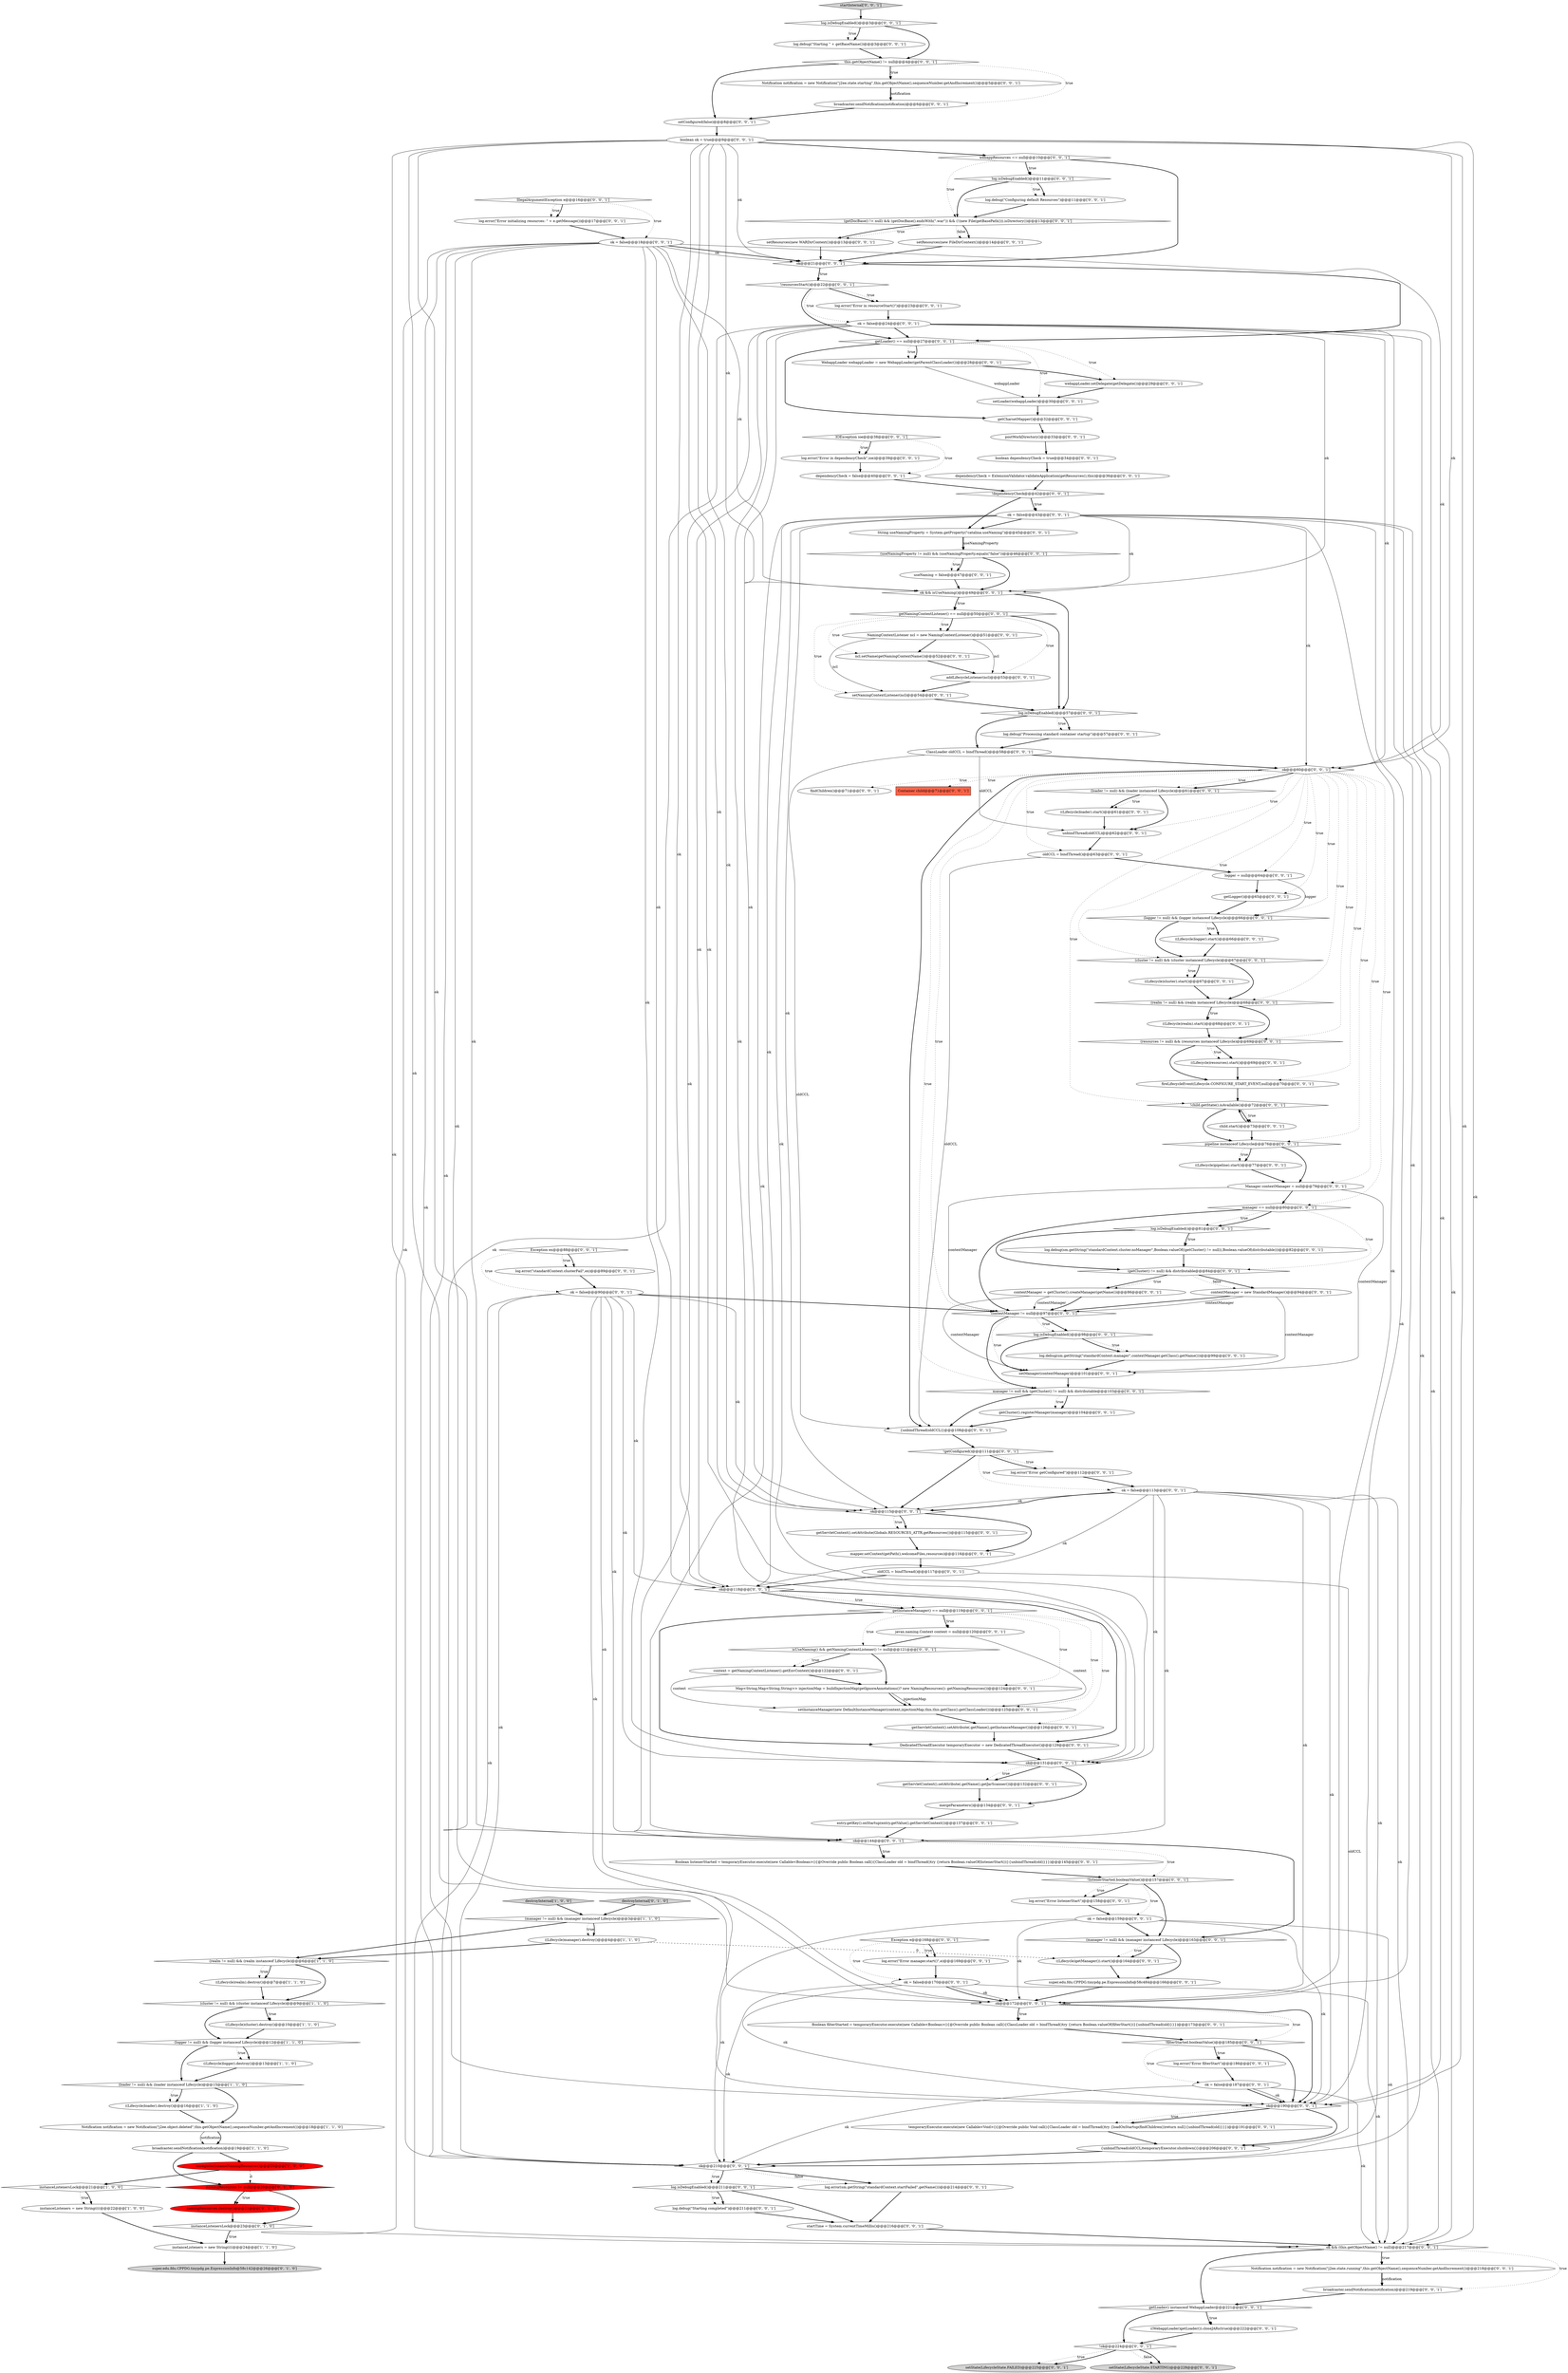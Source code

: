 digraph {
95 [style = filled, label = "log.isDebugEnabled()@@@3@@@['0', '0', '1']", fillcolor = white, shape = diamond image = "AAA0AAABBB3BBB"];
70 [style = filled, label = "log.debug(\"Starting \" + getBaseName())@@@3@@@['0', '0', '1']", fillcolor = white, shape = ellipse image = "AAA0AAABBB3BBB"];
30 [style = filled, label = "Boolean listenerStarted = temporaryExecutor.execute(new Callable<Boolean>(){@Override public Boolean call(){ClassLoader old = bindThread()try {return Boolean.valueOf(listenerStart())}{unbindThread(old)}}})@@@145@@@['0', '0', '1']", fillcolor = white, shape = ellipse image = "AAA0AAABBB3BBB"];
53 [style = filled, label = "log.debug(\"Starting completed\")@@@211@@@['0', '0', '1']", fillcolor = white, shape = ellipse image = "AAA0AAABBB3BBB"];
112 [style = filled, label = "setResources(new FileDirContext())@@@14@@@['0', '0', '1']", fillcolor = white, shape = ellipse image = "AAA0AAABBB3BBB"];
29 [style = filled, label = "log.error(\"Error filterStart\")@@@186@@@['0', '0', '1']", fillcolor = white, shape = ellipse image = "AAA0AAABBB3BBB"];
122 [style = filled, label = "webappLoader.setDelegate(getDelegate())@@@29@@@['0', '0', '1']", fillcolor = white, shape = ellipse image = "AAA0AAABBB3BBB"];
82 [style = filled, label = "broadcaster.sendNotification(notification)@@@6@@@['0', '0', '1']", fillcolor = white, shape = ellipse image = "AAA0AAABBB3BBB"];
86 [style = filled, label = "!resourcesStart()@@@22@@@['0', '0', '1']", fillcolor = white, shape = diamond image = "AAA0AAABBB3BBB"];
111 [style = filled, label = "Boolean filterStarted = temporaryExecutor.execute(new Callable<Boolean>(){@Override public Boolean call(){ClassLoader old = bindThread()try {return Boolean.valueOf(filterStart())}{unbindThread(old)}}})@@@173@@@['0', '0', '1']", fillcolor = white, shape = ellipse image = "AAA0AAABBB3BBB"];
147 [style = filled, label = "boolean ok = true@@@9@@@['0', '0', '1']", fillcolor = white, shape = ellipse image = "AAA0AAABBB3BBB"];
149 [style = filled, label = "logger = null@@@64@@@['0', '0', '1']", fillcolor = white, shape = ellipse image = "AAA0AAABBB3BBB"];
2 [style = filled, label = "instanceListeners = new String((((@@@22@@@['1', '0', '0']", fillcolor = white, shape = ellipse image = "AAA0AAABBB1BBB"];
97 [style = filled, label = "startInternal['0', '0', '1']", fillcolor = lightgray, shape = diamond image = "AAA0AAABBB3BBB"];
26 [style = filled, label = "IOException ioe@@@38@@@['0', '0', '1']", fillcolor = white, shape = diamond image = "AAA0AAABBB3BBB"];
83 [style = filled, label = "setConfigured(false)@@@8@@@['0', '0', '1']", fillcolor = white, shape = ellipse image = "AAA0AAABBB3BBB"];
18 [style = filled, label = "destroyInternal['0', '1', '0']", fillcolor = lightgray, shape = diamond image = "AAA0AAABBB2BBB"];
72 [style = filled, label = "contextManager != null@@@97@@@['0', '0', '1']", fillcolor = white, shape = diamond image = "AAA0AAABBB3BBB"];
22 [style = filled, label = "fireLifecycleEvent(Lifecycle.CONFIGURE_START_EVENT,null)@@@70@@@['0', '0', '1']", fillcolor = white, shape = ellipse image = "AAA0AAABBB3BBB"];
17 [style = filled, label = "instanceListenersLock@@@23@@@['0', '1', '0']", fillcolor = white, shape = diamond image = "AAA0AAABBB2BBB"];
90 [style = filled, label = "ClassLoader oldCCL = bindThread()@@@58@@@['0', '0', '1']", fillcolor = white, shape = ellipse image = "AAA0AAABBB3BBB"];
127 [style = filled, label = "startTime = System.currentTimeMillis()@@@216@@@['0', '0', '1']", fillcolor = white, shape = ellipse image = "AAA0AAABBB3BBB"];
11 [style = filled, label = "(realm != null) && (realm instanceof Lifecycle)@@@6@@@['1', '1', '0']", fillcolor = white, shape = diamond image = "AAA0AAABBB1BBB"];
12 [style = filled, label = "destroyInternal['1', '0', '0']", fillcolor = lightgray, shape = diamond image = "AAA0AAABBB1BBB"];
37 [style = filled, label = "((Lifecycle)logger).start()@@@66@@@['0', '0', '1']", fillcolor = white, shape = ellipse image = "AAA0AAABBB3BBB"];
39 [style = filled, label = "contextManager = getCluster().createManager(getName())@@@86@@@['0', '0', '1']", fillcolor = white, shape = ellipse image = "AAA0AAABBB3BBB"];
1 [style = filled, label = "((Lifecycle)logger).destroy()@@@13@@@['1', '1', '0']", fillcolor = white, shape = ellipse image = "AAA0AAABBB1BBB"];
139 [style = filled, label = "setState(LifecycleState.FAILED)@@@225@@@['0', '0', '1']", fillcolor = lightgray, shape = ellipse image = "AAA0AAABBB3BBB"];
71 [style = filled, label = "this.getObjectName() != null@@@4@@@['0', '0', '1']", fillcolor = white, shape = diamond image = "AAA0AAABBB3BBB"];
51 [style = filled, label = "ok@@@60@@@['0', '0', '1']", fillcolor = white, shape = diamond image = "AAA0AAABBB3BBB"];
57 [style = filled, label = "setLoader(webappLoader)@@@30@@@['0', '0', '1']", fillcolor = white, shape = ellipse image = "AAA0AAABBB3BBB"];
6 [style = filled, label = "broadcaster.sendNotification(notification)@@@19@@@['1', '1', '0']", fillcolor = white, shape = ellipse image = "AAA0AAABBB1BBB"];
81 [style = filled, label = "((Lifecycle)getManager()).start()@@@164@@@['0', '0', '1']", fillcolor = white, shape = ellipse image = "AAA0AAABBB3BBB"];
75 [style = filled, label = "WebappLoader webappLoader = new WebappLoader(getParentClassLoader())@@@28@@@['0', '0', '1']", fillcolor = white, shape = ellipse image = "AAA0AAABBB3BBB"];
136 [style = filled, label = "log.debug(\"Processing standard container startup\")@@@57@@@['0', '0', '1']", fillcolor = white, shape = ellipse image = "AAA0AAABBB3BBB"];
99 [style = filled, label = "ok = false@@@24@@@['0', '0', '1']", fillcolor = white, shape = ellipse image = "AAA0AAABBB3BBB"];
52 [style = filled, label = "oldCCL = bindThread()@@@117@@@['0', '0', '1']", fillcolor = white, shape = ellipse image = "AAA0AAABBB3BBB"];
137 [style = filled, label = "temporaryExecutor.execute(new Callable<Void>(){@Override public Void call(){ClassLoader old = bindThread()try {loadOnStartup(findChildren())return null}{unbindThread(old)}}})@@@191@@@['0', '0', '1']", fillcolor = white, shape = ellipse image = "AAA0AAABBB3BBB"];
68 [style = filled, label = "contextManager = new StandardManager()@@@94@@@['0', '0', '1']", fillcolor = white, shape = ellipse image = "AAA0AAABBB3BBB"];
13 [style = filled, label = "unregister(onameNamingResources)@@@20@@@['1', '0', '0']", fillcolor = red, shape = ellipse image = "AAA1AAABBB1BBB"];
80 [style = filled, label = "log.error(\"Error initializing resources: \" + e.getMessage())@@@17@@@['0', '0', '1']", fillcolor = white, shape = ellipse image = "AAA0AAABBB3BBB"];
156 [style = filled, label = "ok@@@190@@@['0', '0', '1']", fillcolor = white, shape = diamond image = "AAA0AAABBB3BBB"];
8 [style = filled, label = "((Lifecycle)realm).destroy()@@@7@@@['1', '1', '0']", fillcolor = white, shape = ellipse image = "AAA0AAABBB1BBB"];
98 [style = filled, label = "ok = false@@@18@@@['0', '0', '1']", fillcolor = white, shape = ellipse image = "AAA0AAABBB3BBB"];
146 [style = filled, label = "NamingContextListener ncl = new NamingContextListener()@@@51@@@['0', '0', '1']", fillcolor = white, shape = ellipse image = "AAA0AAABBB3BBB"];
32 [style = filled, label = "findChildren()@@@71@@@['0', '0', '1']", fillcolor = white, shape = ellipse image = "AAA0AAABBB3BBB"];
103 [style = filled, label = "setNamingContextListener(ncl)@@@54@@@['0', '0', '1']", fillcolor = white, shape = ellipse image = "AAA0AAABBB3BBB"];
141 [style = filled, label = "(getDocBase() != null) && (getDocBase().endsWith(\".war\")) && (!(new File(getBasePath())).isDirectory())@@@13@@@['0', '0', '1']", fillcolor = white, shape = diamond image = "AAA0AAABBB3BBB"];
38 [style = filled, label = "((Lifecycle)pipeline).start()@@@77@@@['0', '0', '1']", fillcolor = white, shape = ellipse image = "AAA0AAABBB3BBB"];
128 [style = filled, label = "ok@@@21@@@['0', '0', '1']", fillcolor = white, shape = diamond image = "AAA0AAABBB3BBB"];
85 [style = filled, label = "log.debug(sm.getString(\"standardContext.cluster.noManager\",Boolean.valueOf((getCluster() != null)),Boolean.valueOf(distributable)))@@@82@@@['0', '0', '1']", fillcolor = white, shape = ellipse image = "AAA0AAABBB3BBB"];
109 [style = filled, label = "ncl.setName(getNamingContextName())@@@52@@@['0', '0', '1']", fillcolor = white, shape = ellipse image = "AAA0AAABBB3BBB"];
114 [style = filled, label = "boolean dependencyCheck = true@@@34@@@['0', '0', '1']", fillcolor = white, shape = ellipse image = "AAA0AAABBB3BBB"];
21 [style = filled, label = "super.edu.fdu.CPPDG.tinypdg.pe.ExpressionInfo@58c142@@@26@@@['0', '1', '0']", fillcolor = lightgray, shape = ellipse image = "AAA0AAABBB2BBB"];
77 [style = filled, label = "Container child@@@71@@@['0', '0', '1']", fillcolor = tomato, shape = box image = "AAA0AAABBB3BBB"];
63 [style = filled, label = "isUseNaming() && getNamingContextListener() != null@@@121@@@['0', '0', '1']", fillcolor = white, shape = diamond image = "AAA0AAABBB3BBB"];
10 [style = filled, label = "(manager != null) && (manager instanceof Lifecycle)@@@3@@@['1', '1', '0']", fillcolor = white, shape = diamond image = "AAA0AAABBB1BBB"];
48 [style = filled, label = "setManager(contextManager)@@@101@@@['0', '0', '1']", fillcolor = white, shape = ellipse image = "AAA0AAABBB3BBB"];
69 [style = filled, label = "((Lifecycle)realm).start()@@@68@@@['0', '0', '1']", fillcolor = white, shape = ellipse image = "AAA0AAABBB3BBB"];
129 [style = filled, label = "unbindThread(oldCCL)@@@62@@@['0', '0', '1']", fillcolor = white, shape = ellipse image = "AAA0AAABBB3BBB"];
130 [style = filled, label = "(resources != null) && (resources instanceof Lifecycle)@@@69@@@['0', '0', '1']", fillcolor = white, shape = diamond image = "AAA0AAABBB3BBB"];
64 [style = filled, label = "Exception ex@@@88@@@['0', '0', '1']", fillcolor = white, shape = diamond image = "AAA0AAABBB3BBB"];
123 [style = filled, label = "ok = false@@@43@@@['0', '0', '1']", fillcolor = white, shape = ellipse image = "AAA0AAABBB3BBB"];
158 [style = filled, label = "{unbindThread(oldCCL)}@@@108@@@['0', '0', '1']", fillcolor = white, shape = ellipse image = "AAA0AAABBB3BBB"];
33 [style = filled, label = "log.error(\"Error in dependencyCheck\",ioe)@@@39@@@['0', '0', '1']", fillcolor = white, shape = ellipse image = "AAA0AAABBB3BBB"];
31 [style = filled, label = "dependencyCheck = ExtensionValidator.validateApplication(getResources(),this)@@@36@@@['0', '0', '1']", fillcolor = white, shape = ellipse image = "AAA0AAABBB3BBB"];
105 [style = filled, label = "setState(LifecycleState.STARTING)@@@228@@@['0', '0', '1']", fillcolor = lightgray, shape = ellipse image = "AAA0AAABBB3BBB"];
35 [style = filled, label = "!ok@@@224@@@['0', '0', '1']", fillcolor = white, shape = diamond image = "AAA0AAABBB3BBB"];
4 [style = filled, label = "(logger != null) && (logger instanceof Lifecycle)@@@12@@@['1', '1', '0']", fillcolor = white, shape = diamond image = "AAA0AAABBB1BBB"];
126 [style = filled, label = "!filterStarted.booleanValue()@@@185@@@['0', '0', '1']", fillcolor = white, shape = diamond image = "AAA0AAABBB3BBB"];
43 [style = filled, label = "log.error(\"Error listenerStart\")@@@158@@@['0', '0', '1']", fillcolor = white, shape = ellipse image = "AAA0AAABBB3BBB"];
125 [style = filled, label = "javax.naming.Context context = null@@@120@@@['0', '0', '1']", fillcolor = white, shape = ellipse image = "AAA0AAABBB3BBB"];
119 [style = filled, label = "log.debug(\"Configuring default Resources\")@@@11@@@['0', '0', '1']", fillcolor = white, shape = ellipse image = "AAA0AAABBB3BBB"];
117 [style = filled, label = "mergeParameters()@@@134@@@['0', '0', '1']", fillcolor = white, shape = ellipse image = "AAA0AAABBB3BBB"];
152 [style = filled, label = "postWorkDirectory()@@@33@@@['0', '0', '1']", fillcolor = white, shape = ellipse image = "AAA0AAABBB3BBB"];
15 [style = filled, label = "instanceListenersLock@@@21@@@['1', '0', '0']", fillcolor = white, shape = diamond image = "AAA0AAABBB1BBB"];
84 [style = filled, label = "log.isDebugEnabled()@@@11@@@['0', '0', '1']", fillcolor = white, shape = diamond image = "AAA0AAABBB3BBB"];
88 [style = filled, label = "ok@@@115@@@['0', '0', '1']", fillcolor = white, shape = diamond image = "AAA0AAABBB3BBB"];
24 [style = filled, label = "log.isDebugEnabled()@@@211@@@['0', '0', '1']", fillcolor = white, shape = diamond image = "AAA0AAABBB3BBB"];
93 [style = filled, label = "ok && isUseNaming()@@@49@@@['0', '0', '1']", fillcolor = white, shape = diamond image = "AAA0AAABBB3BBB"];
144 [style = filled, label = "!dependencyCheck@@@42@@@['0', '0', '1']", fillcolor = white, shape = diamond image = "AAA0AAABBB3BBB"];
135 [style = filled, label = "Notification notification = new Notification(\"j2ee.state.running\",this.getObjectName(),sequenceNumber.getAndIncrement())@@@218@@@['0', '0', '1']", fillcolor = white, shape = ellipse image = "AAA0AAABBB3BBB"];
54 [style = filled, label = "((Lifecycle)resources).start()@@@69@@@['0', '0', '1']", fillcolor = white, shape = ellipse image = "AAA0AAABBB3BBB"];
59 [style = filled, label = "IllegalArgumentException e@@@16@@@['0', '0', '1']", fillcolor = white, shape = diamond image = "AAA0AAABBB3BBB"];
115 [style = filled, label = "log.error(\"Error manager.start()\",e)@@@169@@@['0', '0', '1']", fillcolor = white, shape = ellipse image = "AAA0AAABBB3BBB"];
62 [style = filled, label = "ok = false@@@170@@@['0', '0', '1']", fillcolor = white, shape = ellipse image = "AAA0AAABBB3BBB"];
60 [style = filled, label = "ok@@@172@@@['0', '0', '1']", fillcolor = white, shape = diamond image = "AAA0AAABBB3BBB"];
153 [style = filled, label = "ok = false@@@113@@@['0', '0', '1']", fillcolor = white, shape = ellipse image = "AAA0AAABBB3BBB"];
89 [style = filled, label = "Map<String,Map<String,String>> injectionMap = buildInjectionMap(getIgnoreAnnotations()? new NamingResources(): getNamingResources())@@@124@@@['0', '0', '1']", fillcolor = white, shape = ellipse image = "AAA0AAABBB3BBB"];
157 [style = filled, label = "dependencyCheck = false@@@40@@@['0', '0', '1']", fillcolor = white, shape = ellipse image = "AAA0AAABBB3BBB"];
133 [style = filled, label = "getServletContext().setAttribute(Globals.RESOURCES_ATTR,getResources())@@@115@@@['0', '0', '1']", fillcolor = white, shape = ellipse image = "AAA0AAABBB3BBB"];
94 [style = filled, label = "ok@@@210@@@['0', '0', '1']", fillcolor = white, shape = diamond image = "AAA0AAABBB3BBB"];
27 [style = filled, label = "DedicatedThreadExecutor temporaryExecutor = new DedicatedThreadExecutor()@@@129@@@['0', '0', '1']", fillcolor = white, shape = ellipse image = "AAA0AAABBB3BBB"];
101 [style = filled, label = "log.error(\"Error getConfigured\")@@@112@@@['0', '0', '1']", fillcolor = white, shape = ellipse image = "AAA0AAABBB3BBB"];
104 [style = filled, label = "(loader != null) && (loader instanceof Lifecycle)@@@61@@@['0', '0', '1']", fillcolor = white, shape = diamond image = "AAA0AAABBB3BBB"];
118 [style = filled, label = "Manager contextManager = null@@@79@@@['0', '0', '1']", fillcolor = white, shape = ellipse image = "AAA0AAABBB3BBB"];
47 [style = filled, label = "getLoader() == null@@@27@@@['0', '0', '1']", fillcolor = white, shape = diamond image = "AAA0AAABBB3BBB"];
36 [style = filled, label = "Notification notification = new Notification(\"j2ee.state.starting\",this.getObjectName(),sequenceNumber.getAndIncrement())@@@5@@@['0', '0', '1']", fillcolor = white, shape = ellipse image = "AAA0AAABBB3BBB"];
44 [style = filled, label = "manager != null && (getCluster() != null) && distributable@@@103@@@['0', '0', '1']", fillcolor = white, shape = diamond image = "AAA0AAABBB3BBB"];
138 [style = filled, label = "!getConfigured()@@@111@@@['0', '0', '1']", fillcolor = white, shape = diamond image = "AAA0AAABBB3BBB"];
5 [style = filled, label = "(cluster != null) && (cluster instanceof Lifecycle)@@@9@@@['1', '1', '0']", fillcolor = white, shape = diamond image = "AAA0AAABBB1BBB"];
9 [style = filled, label = "(loader != null) && (loader instanceof Lifecycle)@@@15@@@['1', '1', '0']", fillcolor = white, shape = diamond image = "AAA0AAABBB1BBB"];
16 [style = filled, label = "Notification notification = new Notification(\"j2ee.object.deleted\",this.getObjectName(),sequenceNumber.getAndIncrement())@@@18@@@['1', '1', '0']", fillcolor = white, shape = ellipse image = "AAA0AAABBB1BBB"];
74 [style = filled, label = "log.isDebugEnabled()@@@98@@@['0', '0', '1']", fillcolor = white, shape = diamond image = "AAA0AAABBB3BBB"];
7 [style = filled, label = "((Lifecycle)cluster).destroy()@@@10@@@['1', '1', '0']", fillcolor = white, shape = ellipse image = "AAA0AAABBB1BBB"];
0 [style = filled, label = "((Lifecycle)loader).destroy()@@@16@@@['1', '1', '0']", fillcolor = white, shape = ellipse image = "AAA0AAABBB1BBB"];
76 [style = filled, label = "ok && (this.getObjectName() != null)@@@217@@@['0', '0', '1']", fillcolor = white, shape = diamond image = "AAA0AAABBB3BBB"];
110 [style = filled, label = "Exception e@@@168@@@['0', '0', '1']", fillcolor = white, shape = diamond image = "AAA0AAABBB3BBB"];
61 [style = filled, label = "oldCCL = bindThread()@@@63@@@['0', '0', '1']", fillcolor = white, shape = ellipse image = "AAA0AAABBB3BBB"];
34 [style = filled, label = "!child.getState().isAvailable()@@@72@@@['0', '0', '1']", fillcolor = white, shape = diamond image = "AAA0AAABBB3BBB"];
142 [style = filled, label = "manager == null@@@80@@@['0', '0', '1']", fillcolor = white, shape = diamond image = "AAA0AAABBB3BBB"];
132 [style = filled, label = "setInstanceManager(new DefaultInstanceManager(context,injectionMap,this,this.getClass().getClassLoader()))@@@125@@@['0', '0', '1']", fillcolor = white, shape = ellipse image = "AAA0AAABBB3BBB"];
145 [style = filled, label = "(getCluster() != null) && distributable@@@84@@@['0', '0', '1']", fillcolor = white, shape = diamond image = "AAA0AAABBB3BBB"];
25 [style = filled, label = "ok = false@@@187@@@['0', '0', '1']", fillcolor = white, shape = ellipse image = "AAA0AAABBB3BBB"];
66 [style = filled, label = "((Lifecycle)cluster).start()@@@67@@@['0', '0', '1']", fillcolor = white, shape = ellipse image = "AAA0AAABBB3BBB"];
107 [style = filled, label = "(useNamingProperty != null) && (useNamingProperty.equals(\"false\"))@@@46@@@['0', '0', '1']", fillcolor = white, shape = diamond image = "AAA0AAABBB3BBB"];
120 [style = filled, label = "webappResources == null@@@10@@@['0', '0', '1']", fillcolor = white, shape = diamond image = "AAA0AAABBB3BBB"];
67 [style = filled, label = "getLoader() instanceof WebappLoader@@@221@@@['0', '0', '1']", fillcolor = white, shape = diamond image = "AAA0AAABBB3BBB"];
79 [style = filled, label = "ok@@@118@@@['0', '0', '1']", fillcolor = white, shape = diamond image = "AAA0AAABBB3BBB"];
87 [style = filled, label = "super.edu.fdu.CPPDG.tinypdg.pe.ExpressionInfo@58c484@@@166@@@['0', '0', '1']", fillcolor = white, shape = ellipse image = "AAA0AAABBB3BBB"];
50 [style = filled, label = "ok = false@@@159@@@['0', '0', '1']", fillcolor = white, shape = ellipse image = "AAA0AAABBB3BBB"];
134 [style = filled, label = "addLifecycleListener(ncl)@@@53@@@['0', '0', '1']", fillcolor = white, shape = ellipse image = "AAA0AAABBB3BBB"];
155 [style = filled, label = "ok@@@144@@@['0', '0', '1']", fillcolor = white, shape = diamond image = "AAA0AAABBB3BBB"];
143 [style = filled, label = "log.isDebugEnabled()@@@81@@@['0', '0', '1']", fillcolor = white, shape = diamond image = "AAA0AAABBB3BBB"];
121 [style = filled, label = "context = getNamingContextListener().getEnvContext()@@@122@@@['0', '0', '1']", fillcolor = white, shape = ellipse image = "AAA0AAABBB3BBB"];
140 [style = filled, label = "(logger != null) && (logger instanceof Lifecycle)@@@66@@@['0', '0', '1']", fillcolor = white, shape = diamond image = "AAA0AAABBB3BBB"];
151 [style = filled, label = "log.debug(sm.getString(\"standardContext.manager\",contextManager.getClass().getName()))@@@99@@@['0', '0', '1']", fillcolor = white, shape = ellipse image = "AAA0AAABBB3BBB"];
28 [style = filled, label = "getServletContext().setAttribute(.getName(),getInstanceManager())@@@126@@@['0', '0', '1']", fillcolor = white, shape = ellipse image = "AAA0AAABBB3BBB"];
148 [style = filled, label = "(realm != null) && (realm instanceof Lifecycle)@@@68@@@['0', '0', '1']", fillcolor = white, shape = diamond image = "AAA0AAABBB3BBB"];
100 [style = filled, label = "((Lifecycle)loader).start()@@@61@@@['0', '0', '1']", fillcolor = white, shape = ellipse image = "AAA0AAABBB3BBB"];
45 [style = filled, label = "!listenerStarted.booleanValue()@@@157@@@['0', '0', '1']", fillcolor = white, shape = diamond image = "AAA0AAABBB3BBB"];
55 [style = filled, label = "entry.getKey().onStartup(entry.getValue(),getServletContext())@@@137@@@['0', '0', '1']", fillcolor = white, shape = ellipse image = "AAA0AAABBB3BBB"];
131 [style = filled, label = "mapper.setContext(getPath(),welcomeFiles,resources)@@@116@@@['0', '0', '1']", fillcolor = white, shape = ellipse image = "AAA0AAABBB3BBB"];
41 [style = filled, label = "setResources(new WARDirContext())@@@13@@@['0', '0', '1']", fillcolor = white, shape = ellipse image = "AAA0AAABBB3BBB"];
42 [style = filled, label = "(manager != null) && (manager instanceof Lifecycle)@@@163@@@['0', '0', '1']", fillcolor = white, shape = diamond image = "AAA0AAABBB3BBB"];
14 [style = filled, label = "((Lifecycle)manager).destroy()@@@4@@@['1', '1', '0']", fillcolor = white, shape = ellipse image = "AAA0AAABBB1BBB"];
91 [style = filled, label = "getCharsetMapper()@@@32@@@['0', '0', '1']", fillcolor = white, shape = ellipse image = "AAA0AAABBB3BBB"];
96 [style = filled, label = "{unbindThread(oldCCL)temporaryExecutor.shutdown()}@@@206@@@['0', '0', '1']", fillcolor = white, shape = ellipse image = "AAA0AAABBB3BBB"];
124 [style = filled, label = "useNaming = false@@@47@@@['0', '0', '1']", fillcolor = white, shape = ellipse image = "AAA0AAABBB3BBB"];
49 [style = filled, label = "log.error(sm.getString(\"standardContext.startFailed\",getName()))@@@214@@@['0', '0', '1']", fillcolor = white, shape = ellipse image = "AAA0AAABBB3BBB"];
106 [style = filled, label = "log.error(\"standardContext.clusterFail\",ex)@@@89@@@['0', '0', '1']", fillcolor = white, shape = ellipse image = "AAA0AAABBB3BBB"];
102 [style = filled, label = "pipeline instanceof Lifecycle@@@76@@@['0', '0', '1']", fillcolor = white, shape = diamond image = "AAA0AAABBB3BBB"];
150 [style = filled, label = "ok@@@131@@@['0', '0', '1']", fillcolor = white, shape = diamond image = "AAA0AAABBB3BBB"];
19 [style = filled, label = "namingResources != null@@@20@@@['0', '1', '0']", fillcolor = red, shape = diamond image = "AAA1AAABBB2BBB"];
56 [style = filled, label = "log.error(\"Error in resourceStart()\")@@@23@@@['0', '0', '1']", fillcolor = white, shape = ellipse image = "AAA0AAABBB3BBB"];
23 [style = filled, label = "String useNamingProperty = System.getProperty(\"catalina.useNaming\")@@@45@@@['0', '0', '1']", fillcolor = white, shape = ellipse image = "AAA0AAABBB3BBB"];
113 [style = filled, label = "getLogger()@@@65@@@['0', '0', '1']", fillcolor = white, shape = ellipse image = "AAA0AAABBB3BBB"];
108 [style = filled, label = "getCluster().registerManager(manager)@@@104@@@['0', '0', '1']", fillcolor = white, shape = ellipse image = "AAA0AAABBB3BBB"];
116 [style = filled, label = "log.isDebugEnabled()@@@57@@@['0', '0', '1']", fillcolor = white, shape = diamond image = "AAA0AAABBB3BBB"];
154 [style = filled, label = "getNamingContextListener() == null@@@50@@@['0', '0', '1']", fillcolor = white, shape = diamond image = "AAA0AAABBB3BBB"];
3 [style = filled, label = "instanceListeners = new String((((@@@24@@@['1', '1', '0']", fillcolor = white, shape = ellipse image = "AAA0AAABBB1BBB"];
46 [style = filled, label = "broadcaster.sendNotification(notification)@@@219@@@['0', '0', '1']", fillcolor = white, shape = ellipse image = "AAA0AAABBB3BBB"];
58 [style = filled, label = "child.start()@@@73@@@['0', '0', '1']", fillcolor = white, shape = ellipse image = "AAA0AAABBB3BBB"];
73 [style = filled, label = "getInstanceManager() == null@@@119@@@['0', '0', '1']", fillcolor = white, shape = diamond image = "AAA0AAABBB3BBB"];
92 [style = filled, label = "((WebappLoader)getLoader()).closeJARs(true)@@@222@@@['0', '0', '1']", fillcolor = white, shape = ellipse image = "AAA0AAABBB3BBB"];
78 [style = filled, label = "(cluster != null) && (cluster instanceof Lifecycle)@@@67@@@['0', '0', '1']", fillcolor = white, shape = diamond image = "AAA0AAABBB3BBB"];
65 [style = filled, label = "getServletContext().setAttribute(.getName(),getJarScanner())@@@132@@@['0', '0', '1']", fillcolor = white, shape = ellipse image = "AAA0AAABBB3BBB"];
40 [style = filled, label = "ok = false@@@90@@@['0', '0', '1']", fillcolor = white, shape = ellipse image = "AAA0AAABBB3BBB"];
20 [style = filled, label = "namingResources.destroy()@@@21@@@['0', '1', '0']", fillcolor = red, shape = ellipse image = "AAA1AAABBB2BBB"];
146->103 [style = solid, label="ncl"];
123->88 [style = solid, label="ok"];
79->27 [style = bold, label=""];
73->63 [style = dotted, label="true"];
62->156 [style = solid, label="ok"];
150->117 [style = bold, label=""];
111->126 [style = bold, label=""];
71->36 [style = dotted, label="true"];
123->155 [style = solid, label="ok"];
40->79 [style = solid, label="ok"];
36->82 [style = bold, label=""];
156->137 [style = bold, label=""];
155->30 [style = bold, label=""];
110->115 [style = dotted, label="true"];
42->81 [style = dotted, label="true"];
123->93 [style = solid, label="ok"];
142->143 [style = dotted, label="true"];
39->48 [style = solid, label="contextManager"];
87->60 [style = bold, label=""];
24->53 [style = bold, label=""];
40->156 [style = solid, label="ok"];
93->154 [style = bold, label=""];
67->92 [style = dotted, label="true"];
53->127 [style = bold, label=""];
99->79 [style = solid, label="ok"];
34->102 [style = bold, label=""];
88->133 [style = bold, label=""];
62->60 [style = bold, label=""];
155->45 [style = dotted, label="true"];
78->66 [style = bold, label=""];
51->149 [style = dotted, label="true"];
17->3 [style = dotted, label="true"];
16->6 [style = solid, label="notification"];
40->76 [style = solid, label="ok"];
154->103 [style = dotted, label="true"];
79->73 [style = dotted, label="true"];
110->62 [style = dotted, label="true"];
13->15 [style = bold, label=""];
51->102 [style = dotted, label="true"];
101->153 [style = bold, label=""];
67->35 [style = bold, label=""];
25->156 [style = bold, label=""];
153->150 [style = solid, label="ok"];
4->9 [style = bold, label=""];
94->49 [style = bold, label=""];
26->33 [style = dotted, label="true"];
123->79 [style = solid, label="ok"];
118->142 [style = bold, label=""];
60->111 [style = dotted, label="true"];
50->94 [style = solid, label="ok"];
42->81 [style = bold, label=""];
130->22 [style = bold, label=""];
27->150 [style = bold, label=""];
93->154 [style = dotted, label="true"];
97->95 [style = bold, label=""];
147->150 [style = solid, label="ok"];
18->10 [style = bold, label=""];
5->4 [style = bold, label=""];
4->1 [style = bold, label=""];
72->48 [style = dotted, label="true"];
125->63 [style = bold, label=""];
123->150 [style = solid, label="ok"];
51->104 [style = dotted, label="true"];
20->17 [style = bold, label=""];
72->74 [style = bold, label=""];
43->50 [style = bold, label=""];
37->78 [style = bold, label=""];
144->123 [style = dotted, label="true"];
13->19 [style = dashed, label="0"];
144->23 [style = bold, label=""];
69->130 [style = bold, label=""];
147->88 [style = solid, label="ok"];
88->133 [style = dotted, label="true"];
35->139 [style = dotted, label="true"];
51->104 [style = bold, label=""];
35->105 [style = dotted, label="false"];
99->51 [style = solid, label="ok"];
89->132 [style = solid, label="injectionMap"];
73->132 [style = dotted, label="true"];
99->155 [style = solid, label="ok"];
47->57 [style = dotted, label="true"];
51->44 [style = dotted, label="true"];
142->143 [style = bold, label=""];
94->24 [style = bold, label=""];
51->32 [style = dotted, label="true"];
144->123 [style = bold, label=""];
44->158 [style = bold, label=""];
35->105 [style = bold, label=""];
73->27 [style = bold, label=""];
86->99 [style = dotted, label="true"];
4->1 [style = dotted, label="true"];
123->51 [style = solid, label="ok"];
44->108 [style = bold, label=""];
61->149 [style = bold, label=""];
65->117 [style = bold, label=""];
147->128 [style = solid, label="ok"];
142->72 [style = bold, label=""];
34->58 [style = bold, label=""];
107->93 [style = bold, label=""];
150->65 [style = bold, label=""];
12->10 [style = bold, label=""];
116->136 [style = bold, label=""];
70->71 [style = bold, label=""];
147->93 [style = solid, label="ok"];
11->8 [style = dotted, label="true"];
126->25 [style = dotted, label="true"];
149->140 [style = solid, label="logger"];
64->106 [style = bold, label=""];
10->11 [style = bold, label=""];
90->51 [style = bold, label=""];
98->128 [style = bold, label=""];
66->148 [style = bold, label=""];
73->125 [style = bold, label=""];
138->101 [style = dotted, label="true"];
86->56 [style = bold, label=""];
126->156 [style = bold, label=""];
128->86 [style = bold, label=""];
124->93 [style = bold, label=""];
147->120 [style = bold, label=""];
15->2 [style = dotted, label="true"];
16->6 [style = bold, label=""];
107->124 [style = dotted, label="true"];
48->44 [style = bold, label=""];
44->108 [style = dotted, label="true"];
118->48 [style = solid, label="contextManager"];
74->151 [style = dotted, label="true"];
75->57 [style = solid, label="webappLoader"];
130->54 [style = bold, label=""];
135->46 [style = solid, label="notification"];
154->146 [style = bold, label=""];
23->107 [style = solid, label="useNamingProperty"];
122->57 [style = bold, label=""];
145->68 [style = bold, label=""];
58->34 [style = bold, label=""];
68->48 [style = solid, label="contextManager"];
73->89 [style = dotted, label="true"];
76->46 [style = dotted, label="true"];
90->129 [style = solid, label="oldCCL"];
40->150 [style = solid, label="ok"];
98->156 [style = solid, label="ok"];
71->83 [style = bold, label=""];
100->129 [style = bold, label=""];
81->87 [style = bold, label=""];
153->60 [style = solid, label="ok"];
153->94 [style = solid, label="ok"];
103->116 [style = bold, label=""];
98->155 [style = solid, label="ok"];
2->3 [style = bold, label=""];
95->71 [style = bold, label=""];
155->42 [style = bold, label=""];
72->74 [style = dotted, label="true"];
50->156 [style = solid, label="ok"];
50->60 [style = solid, label="ok"];
154->146 [style = dotted, label="true"];
82->83 [style = bold, label=""];
95->70 [style = bold, label=""];
140->37 [style = bold, label=""];
120->84 [style = dotted, label="true"];
138->153 [style = dotted, label="true"];
11->5 [style = bold, label=""];
60->156 [style = bold, label=""];
59->80 [style = dotted, label="true"];
50->42 [style = bold, label=""];
151->48 [style = bold, label=""];
133->131 [style = bold, label=""];
17->3 [style = bold, label=""];
3->21 [style = bold, label=""];
134->103 [style = bold, label=""];
47->75 [style = bold, label=""];
147->51 [style = solid, label="ok"];
67->92 [style = bold, label=""];
99->156 [style = solid, label="ok"];
51->72 [style = dotted, label="true"];
24->53 [style = dotted, label="true"];
15->2 [style = bold, label=""];
153->155 [style = solid, label="ok"];
9->0 [style = bold, label=""];
85->145 [style = bold, label=""];
138->88 [style = bold, label=""];
84->119 [style = bold, label=""];
154->116 [style = bold, label=""];
19->20 [style = dotted, label="true"];
88->131 [style = bold, label=""];
60->111 [style = bold, label=""];
34->58 [style = dotted, label="true"];
128->47 [style = bold, label=""];
98->60 [style = solid, label="ok"];
10->14 [style = dotted, label="true"];
142->145 [style = dotted, label="true"];
71->82 [style = dotted, label="true"];
8->5 [style = bold, label=""];
22->34 [style = bold, label=""];
49->127 [style = bold, label=""];
98->94 [style = solid, label="ok"];
51->22 [style = dotted, label="true"];
56->99 [style = bold, label=""];
98->51 [style = solid, label="ok"];
149->113 [style = bold, label=""];
26->33 [style = bold, label=""];
123->76 [style = solid, label="ok"];
78->66 [style = dotted, label="true"];
152->114 [style = bold, label=""];
25->76 [style = solid, label="ok"];
104->129 [style = bold, label=""];
63->121 [style = bold, label=""];
123->23 [style = bold, label=""];
127->76 [style = bold, label=""];
84->119 [style = dotted, label="true"];
80->98 [style = bold, label=""];
68->72 [style = solid, label="contextManager"];
23->107 [style = bold, label=""];
107->124 [style = bold, label=""];
24->127 [style = bold, label=""];
86->47 [style = bold, label=""];
47->122 [style = dotted, label="true"];
140->37 [style = dotted, label="true"];
147->79 [style = solid, label="ok"];
98->93 [style = solid, label="ok"];
31->144 [style = bold, label=""];
51->77 [style = dotted, label="true"];
55->155 [style = bold, label=""];
62->94 [style = solid, label="ok"];
45->43 [style = bold, label=""];
140->78 [style = bold, label=""];
98->76 [style = solid, label="ok"];
73->28 [style = dotted, label="true"];
51->129 [style = dotted, label="true"];
99->150 [style = solid, label="ok"];
123->60 [style = solid, label="ok"];
145->39 [style = bold, label=""];
64->40 [style = dotted, label="true"];
110->115 [style = bold, label=""];
51->34 [style = dotted, label="true"];
147->156 [style = solid, label="ok"];
63->121 [style = dotted, label="true"];
148->130 [style = bold, label=""];
147->76 [style = solid, label="ok"];
42->87 [style = bold, label=""];
153->88 [style = solid, label="ok"];
45->50 [style = dotted, label="true"];
147->155 [style = solid, label="ok"];
143->85 [style = dotted, label="true"];
39->72 [style = bold, label=""];
36->82 [style = solid, label="notification"];
153->156 [style = solid, label="ok"];
5->7 [style = dotted, label="true"];
86->56 [style = dotted, label="true"];
116->90 [style = bold, label=""];
99->60 [style = solid, label="ok"];
64->106 [style = dotted, label="true"];
131->52 [style = bold, label=""];
62->60 [style = solid, label="ok"];
59->80 [style = bold, label=""];
0->16 [style = bold, label=""];
99->94 [style = solid, label="ok"];
126->29 [style = bold, label=""];
125->132 [style = solid, label="context"];
126->29 [style = dotted, label="true"];
59->98 [style = dotted, label="true"];
96->94 [style = bold, label=""];
147->94 [style = solid, label="ok"];
95->70 [style = dotted, label="true"];
51->61 [style = dotted, label="true"];
19->17 [style = bold, label=""];
74->48 [style = bold, label=""];
54->22 [style = bold, label=""];
135->46 [style = bold, label=""];
141->112 [style = bold, label=""];
1->9 [style = bold, label=""];
98->88 [style = solid, label="ok"];
46->67 [style = bold, label=""];
6->13 [style = bold, label=""];
51->158 [style = bold, label=""];
106->40 [style = bold, label=""];
35->139 [style = bold, label=""];
145->39 [style = dotted, label="true"];
92->35 [style = bold, label=""];
51->140 [style = dotted, label="true"];
40->155 [style = solid, label="ok"];
90->158 [style = solid, label="oldCCL"];
120->128 [style = bold, label=""];
143->145 [style = bold, label=""];
91->152 [style = bold, label=""];
158->138 [style = bold, label=""];
39->72 [style = solid, label="contextManager"];
74->151 [style = bold, label=""];
98->128 [style = solid, label="ok"];
51->148 [style = dotted, label="true"];
154->109 [style = dotted, label="true"];
61->158 [style = solid, label="oldCCL"];
128->86 [style = dotted, label="true"];
98->79 [style = solid, label="ok"];
89->132 [style = bold, label=""];
98->150 [style = solid, label="ok"];
116->136 [style = dotted, label="true"];
25->156 [style = solid, label="ok"];
28->27 [style = bold, label=""];
40->88 [style = solid, label="ok"];
123->156 [style = solid, label="ok"];
136->90 [style = bold, label=""];
114->31 [style = bold, label=""];
51->130 [style = dotted, label="true"];
104->100 [style = dotted, label="true"];
99->88 [style = solid, label="ok"];
147->60 [style = solid, label="ok"];
14->81 [style = dashed, label="0"];
76->135 [style = bold, label=""];
155->30 [style = dotted, label="true"];
62->76 [style = solid, label="ok"];
156->137 [style = dotted, label="true"];
157->144 [style = bold, label=""];
40->94 [style = solid, label="ok"];
41->128 [style = bold, label=""];
52->96 [style = solid, label="oldCCL"];
9->16 [style = bold, label=""];
121->89 [style = bold, label=""];
50->76 [style = solid, label="ok"];
75->122 [style = bold, label=""];
102->38 [style = dotted, label="true"];
73->125 [style = dotted, label="true"];
45->42 [style = bold, label=""];
141->41 [style = dotted, label="true"];
83->147 [style = bold, label=""];
40->72 [style = bold, label=""];
14->11 [style = bold, label=""];
45->43 [style = dotted, label="true"];
138->101 [style = bold, label=""];
129->61 [style = bold, label=""];
68->72 [style = bold, label=""];
99->93 [style = solid, label="ok"];
10->14 [style = bold, label=""];
93->116 [style = bold, label=""];
19->20 [style = bold, label=""];
141->112 [style = dotted, label="false"];
99->76 [style = solid, label="ok"];
94->24 [style = dotted, label="true"];
51->78 [style = dotted, label="true"];
78->148 [style = bold, label=""];
154->134 [style = dotted, label="true"];
94->49 [style = dotted, label="false"];
145->68 [style = dotted, label="false"];
71->36 [style = bold, label=""];
72->44 [style = bold, label=""];
153->76 [style = solid, label="ok"];
47->91 [style = bold, label=""];
63->89 [style = bold, label=""];
148->69 [style = bold, label=""];
102->38 [style = bold, label=""];
60->126 [style = dotted, label="true"];
51->142 [style = dotted, label="true"];
11->8 [style = bold, label=""];
76->135 [style = dotted, label="true"];
5->7 [style = bold, label=""];
108->158 [style = bold, label=""];
153->88 [style = bold, label=""];
130->54 [style = dotted, label="true"];
123->94 [style = solid, label="ok"];
40->60 [style = solid, label="ok"];
52->79 [style = bold, label=""];
58->102 [style = bold, label=""];
132->28 [style = bold, label=""];
9->0 [style = dotted, label="true"];
84->141 [style = bold, label=""];
38->118 [style = bold, label=""];
148->69 [style = dotted, label="true"];
117->55 [style = bold, label=""];
141->41 [style = bold, label=""];
33->157 [style = bold, label=""];
7->4 [style = bold, label=""];
120->84 [style = bold, label=""];
153->79 [style = solid, label="ok"];
76->67 [style = bold, label=""];
113->140 [style = bold, label=""];
119->141 [style = bold, label=""];
146->109 [style = bold, label=""];
121->132 [style = solid, label="context"];
137->96 [style = bold, label=""];
26->157 [style = dotted, label="true"];
112->128 [style = bold, label=""];
115->62 [style = bold, label=""];
57->91 [style = bold, label=""];
51->118 [style = dotted, label="true"];
51->113 [style = dotted, label="true"];
109->134 [style = bold, label=""];
29->25 [style = bold, label=""];
143->85 [style = bold, label=""];
47->75 [style = dotted, label="true"];
6->19 [style = bold, label=""];
104->100 [style = bold, label=""];
79->73 [style = bold, label=""];
118->72 [style = solid, label="contextManager"];
150->65 [style = dotted, label="true"];
25->94 [style = solid, label="ok"];
146->134 [style = solid, label="ncl"];
99->47 [style = bold, label=""];
102->118 [style = bold, label=""];
120->141 [style = dotted, label="true"];
156->96 [style = bold, label=""];
30->45 [style = bold, label=""];
}
